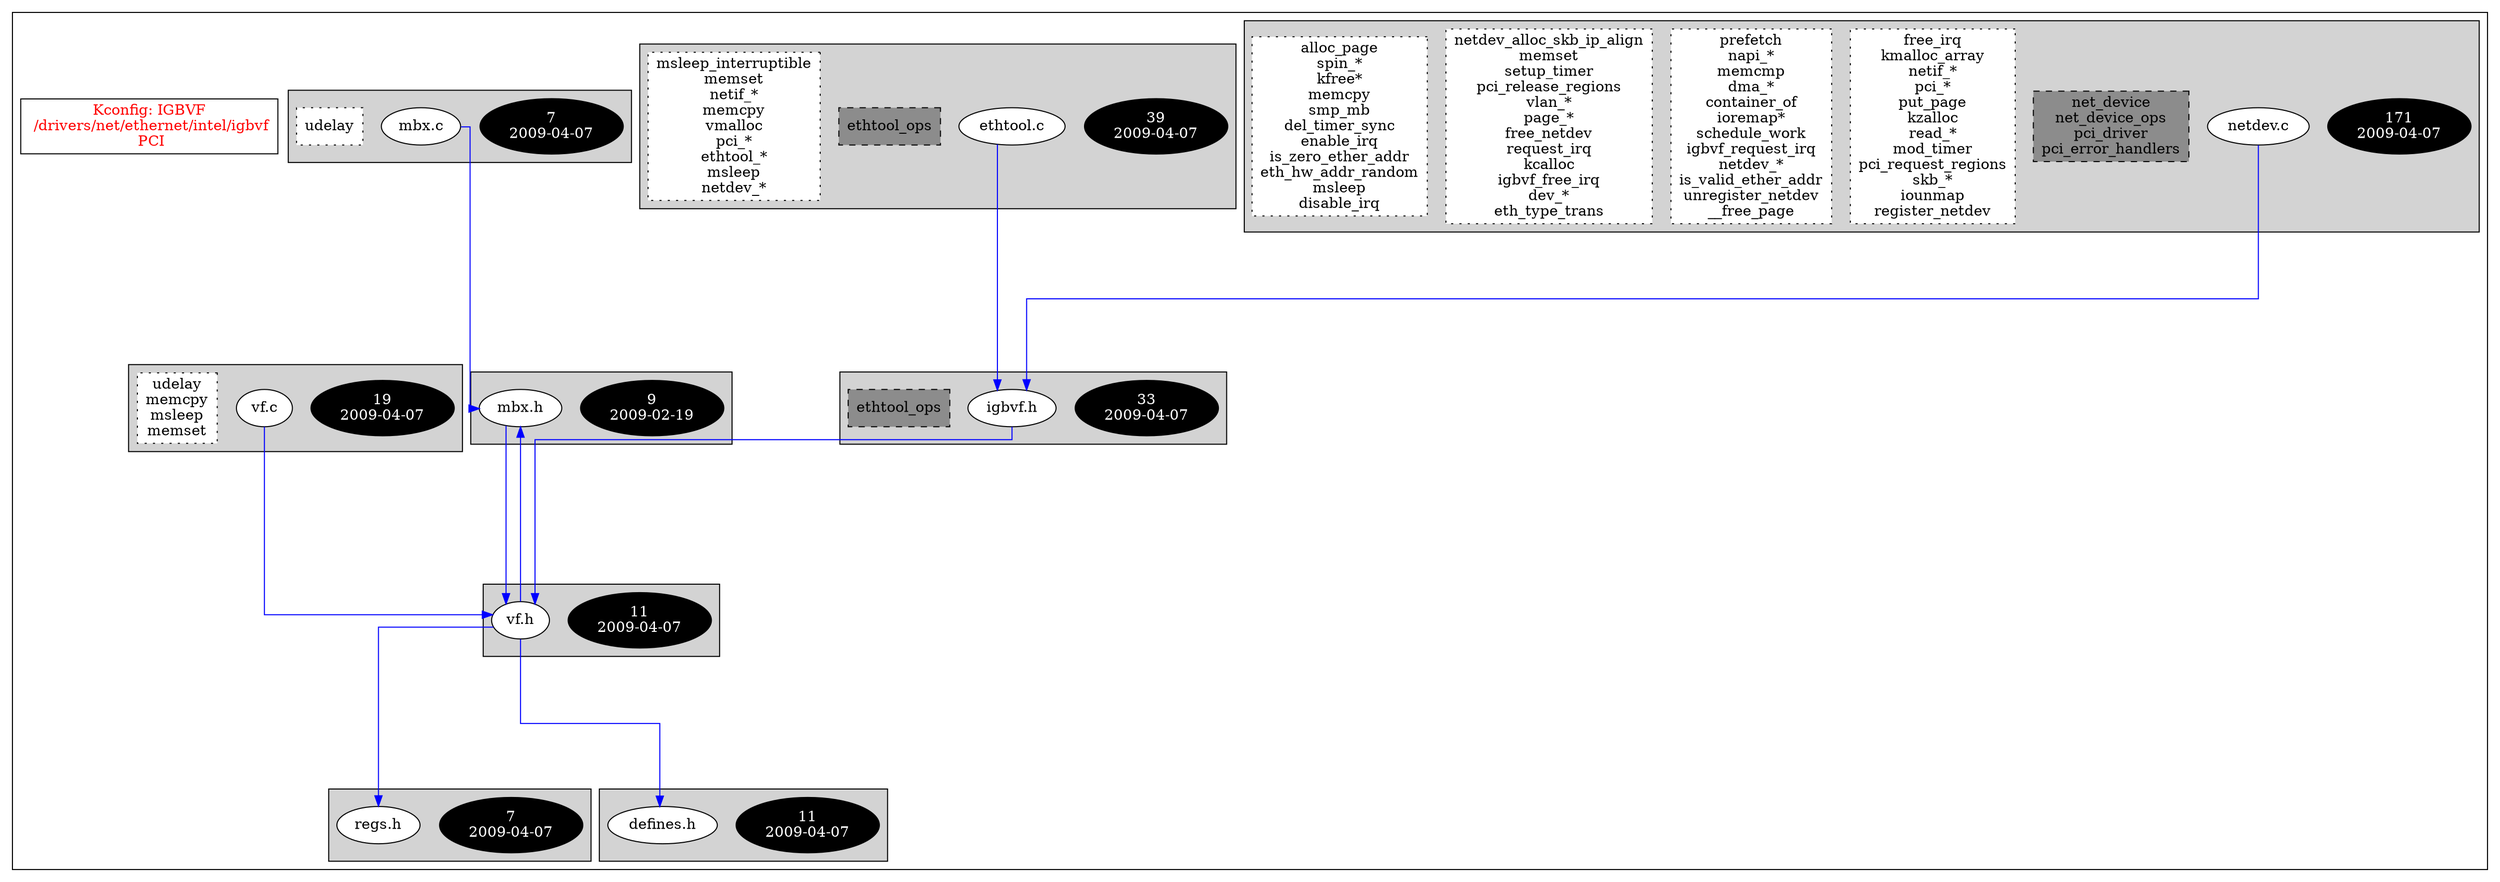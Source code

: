 digraph Driver {
	ranksep=2;
	splines=ortho;
	//Symbol: IGBVF
	subgraph "cluster_IGBVF"{
		subgraph "cluster_netdev.c" {
			style=filled
			"commit_netdev.c" [style=filled, fillcolor=black, fontcolor=white, label="171\n2009-04-07"];
			"netdev.c" [style=filled, fillcolor=white, fontcolor=black, label="netdev.c\n"];
			"structs-netdev.c" [style="filled,dashed" shape=box, fillcolor=grey55, fontcolor=black, label="net_device\nnet_device_ops\npci_driver\npci_error_handlers\n"];
			"funccall4-netdev.c" [style="filled,dotted" shape=box, fillcolor=white, fontcolor=black, label="free_irq\nkmalloc_array\nnetif_*\npci_*\nput_page\nkzalloc\nread_*\nmod_timer\npci_request_regions\nskb_*\niounmap\nregister_netdev\n"];
			"funccall3-netdev.c" [style="filled,dotted" shape=box, fillcolor=white, fontcolor=black, label="prefetch\nnapi_*\nmemcmp\ndma_*\ncontainer_of\nioremap*\nschedule_work\nigbvf_request_irq\nnetdev_*\nis_valid_ether_addr\nunregister_netdev\n__free_page\n"];
			"funccall2-netdev.c" [style="filled,dotted" shape=box, fillcolor=white, fontcolor=black, label="netdev_alloc_skb_ip_align\nmemset\nsetup_timer\npci_release_regions\nvlan_*\npage_*\nfree_netdev\nrequest_irq\nkcalloc\nigbvf_free_irq\ndev_*\neth_type_trans\n"];
			"funccall1-netdev.c" [style="filled,dotted" shape=box, fillcolor=white, fontcolor=black, label="alloc_page\nspin_*\nkfree*\nmemcpy\nsmp_mb\ndel_timer_sync\nenable_irq\nis_zero_ether_addr\neth_hw_addr_random\nmsleep\ndisable_irq\n"];
		}
		subgraph "cluster_regs.h" {
			style=filled
			"commit_regs.h" [style=filled, fillcolor=black, fontcolor=white, label="7\n2009-04-07"];
			"regs.h" [style=filled, fillcolor=white, fontcolor=black, label="regs.h\n"];
		}
		subgraph "cluster_defines.h" {
			style=filled
			"commit_defines.h" [style=filled, fillcolor=black, fontcolor=white, label="11\n2009-04-07"];
			"defines.h" [style=filled, fillcolor=white, fontcolor=black, label="defines.h\n"];
		}
		subgraph "cluster_ethtool.c" {
			style=filled
			"commit_ethtool.c" [style=filled, fillcolor=black, fontcolor=white, label="39\n2009-04-07"];
			"ethtool.c" [style=filled, fillcolor=white, fontcolor=black, label="ethtool.c\n"];
			"structs-ethtool.c" [style="filled,dashed" shape=box, fillcolor=grey55, fontcolor=black, label="ethtool_ops\n"];
			"funccall0-ethtool.c" [style="filled,dotted" shape=box, fillcolor=white, fontcolor=black, label="msleep_interruptible\nmemset\nnetif_*\nmemcpy\nvmalloc\npci_*\nethtool_*\nmsleep\nnetdev_*\n"];
		}
		subgraph "cluster_mbx.h" {
			style=filled
			"commit_mbx.h" [style=filled, fillcolor=black, fontcolor=white, label="9\n2009-02-19"];
			"mbx.h" [style=filled, fillcolor=white, fontcolor=black, label="mbx.h\n"];
		}
		subgraph "cluster_mbx.c" {
			style=filled
			"commit_mbx.c" [style=filled, fillcolor=black, fontcolor=white, label="7\n2009-04-07"];
			"mbx.c" [style=filled, fillcolor=white, fontcolor=black, label="mbx.c\n"];
			"funccall0-mbx.c" [style="filled,dotted" shape=box, fillcolor=white, fontcolor=black, label="udelay\n"];
		}
		subgraph "cluster_vf.h" {
			style=filled
			"commit_vf.h" [style=filled, fillcolor=black, fontcolor=white, label="11\n2009-04-07"];
			"vf.h" [style=filled, fillcolor=white, fontcolor=black, label="vf.h\n"];
		}
		subgraph "cluster_vf.c" {
			style=filled
			"commit_vf.c" [style=filled, fillcolor=black, fontcolor=white, label="19\n2009-04-07"];
			"vf.c" [style=filled, fillcolor=white, fontcolor=black, label="vf.c\n"];
			"funccall0-vf.c" [style="filled,dotted" shape=box, fillcolor=white, fontcolor=black, label="udelay\nmemcpy\nmsleep\nmemset\n"];
		}
		subgraph "cluster_igbvf.h" {
			style=filled
			"commit_igbvf.h" [style=filled, fillcolor=black, fontcolor=white, label="33\n2009-04-07"];
			"igbvf.h" [style=filled, fillcolor=white, fontcolor=black, label="igbvf.h\n"];
			"structs-igbvf.h" [style="filled,dashed" shape=box, fillcolor=grey55, fontcolor=black, label="ethtool_ops\n"];
		}
		"K:IGBVF" [label="Kconfig: IGBVF\n /drivers/net/ethernet/intel/igbvf\n  PCI ", shape=box, fontcolor=red];
	}
"netdev.c" -> "igbvf.h"[color=blue];
"ethtool.c" -> "igbvf.h"[color=blue];
"mbx.h" -> "vf.h"[color=blue];
"mbx.c" -> "mbx.h"[color=blue];
"vf.h" -> "mbx.h"[color=blue];
"vf.h" -> "defines.h"[color=blue];
"vf.h" -> "regs.h"[color=blue];
"vf.c" -> "vf.h"[color=blue];
"igbvf.h" -> "vf.h"[color=blue];
}
